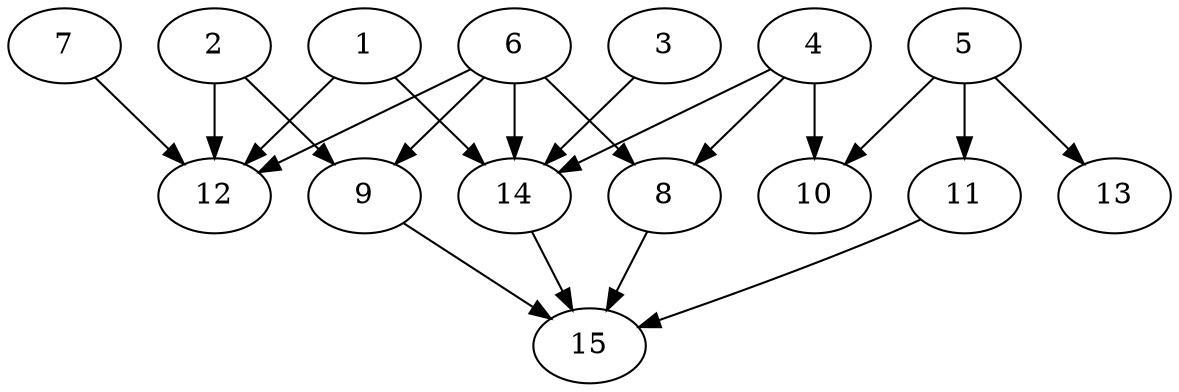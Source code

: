 // DAG automatically generated by daggen at Thu Oct  3 13:59:26 2019
// ./daggen --dot -n 15 --ccr 0.4 --fat 0.7 --regular 0.7 --density 0.6 --mindata 5242880 --maxdata 52428800 
digraph G {
  1 [size="130626560", alpha="0.01", expect_size="52250624"] 
  1 -> 12 [size ="52250624"]
  1 -> 14 [size ="52250624"]
  2 [size="30755840", alpha="0.12", expect_size="12302336"] 
  2 -> 9 [size ="12302336"]
  2 -> 12 [size ="12302336"]
  3 [size="73172480", alpha="0.11", expect_size="29268992"] 
  3 -> 14 [size ="29268992"]
  4 [size="48732160", alpha="0.19", expect_size="19492864"] 
  4 -> 8 [size ="19492864"]
  4 -> 10 [size ="19492864"]
  4 -> 14 [size ="19492864"]
  5 [size="100531200", alpha="0.13", expect_size="40212480"] 
  5 -> 10 [size ="40212480"]
  5 -> 11 [size ="40212480"]
  5 -> 13 [size ="40212480"]
  6 [size="120240640", alpha="0.04", expect_size="48096256"] 
  6 -> 8 [size ="48096256"]
  6 -> 9 [size ="48096256"]
  6 -> 12 [size ="48096256"]
  6 -> 14 [size ="48096256"]
  7 [size="126310400", alpha="0.04", expect_size="50524160"] 
  7 -> 12 [size ="50524160"]
  8 [size="129625600", alpha="0.03", expect_size="51850240"] 
  8 -> 15 [size ="51850240"]
  9 [size="116889600", alpha="0.19", expect_size="46755840"] 
  9 -> 15 [size ="46755840"]
  10 [size="24330240", alpha="0.15", expect_size="9732096"] 
  11 [size="66370560", alpha="0.14", expect_size="26548224"] 
  11 -> 15 [size ="26548224"]
  12 [size="75210240", alpha="0.10", expect_size="30084096"] 
  13 [size="25082880", alpha="0.18", expect_size="10033152"] 
  14 [size="90071040", alpha="0.11", expect_size="36028416"] 
  14 -> 15 [size ="36028416"]
  15 [size="84577280", alpha="0.08", expect_size="33830912"] 
}
